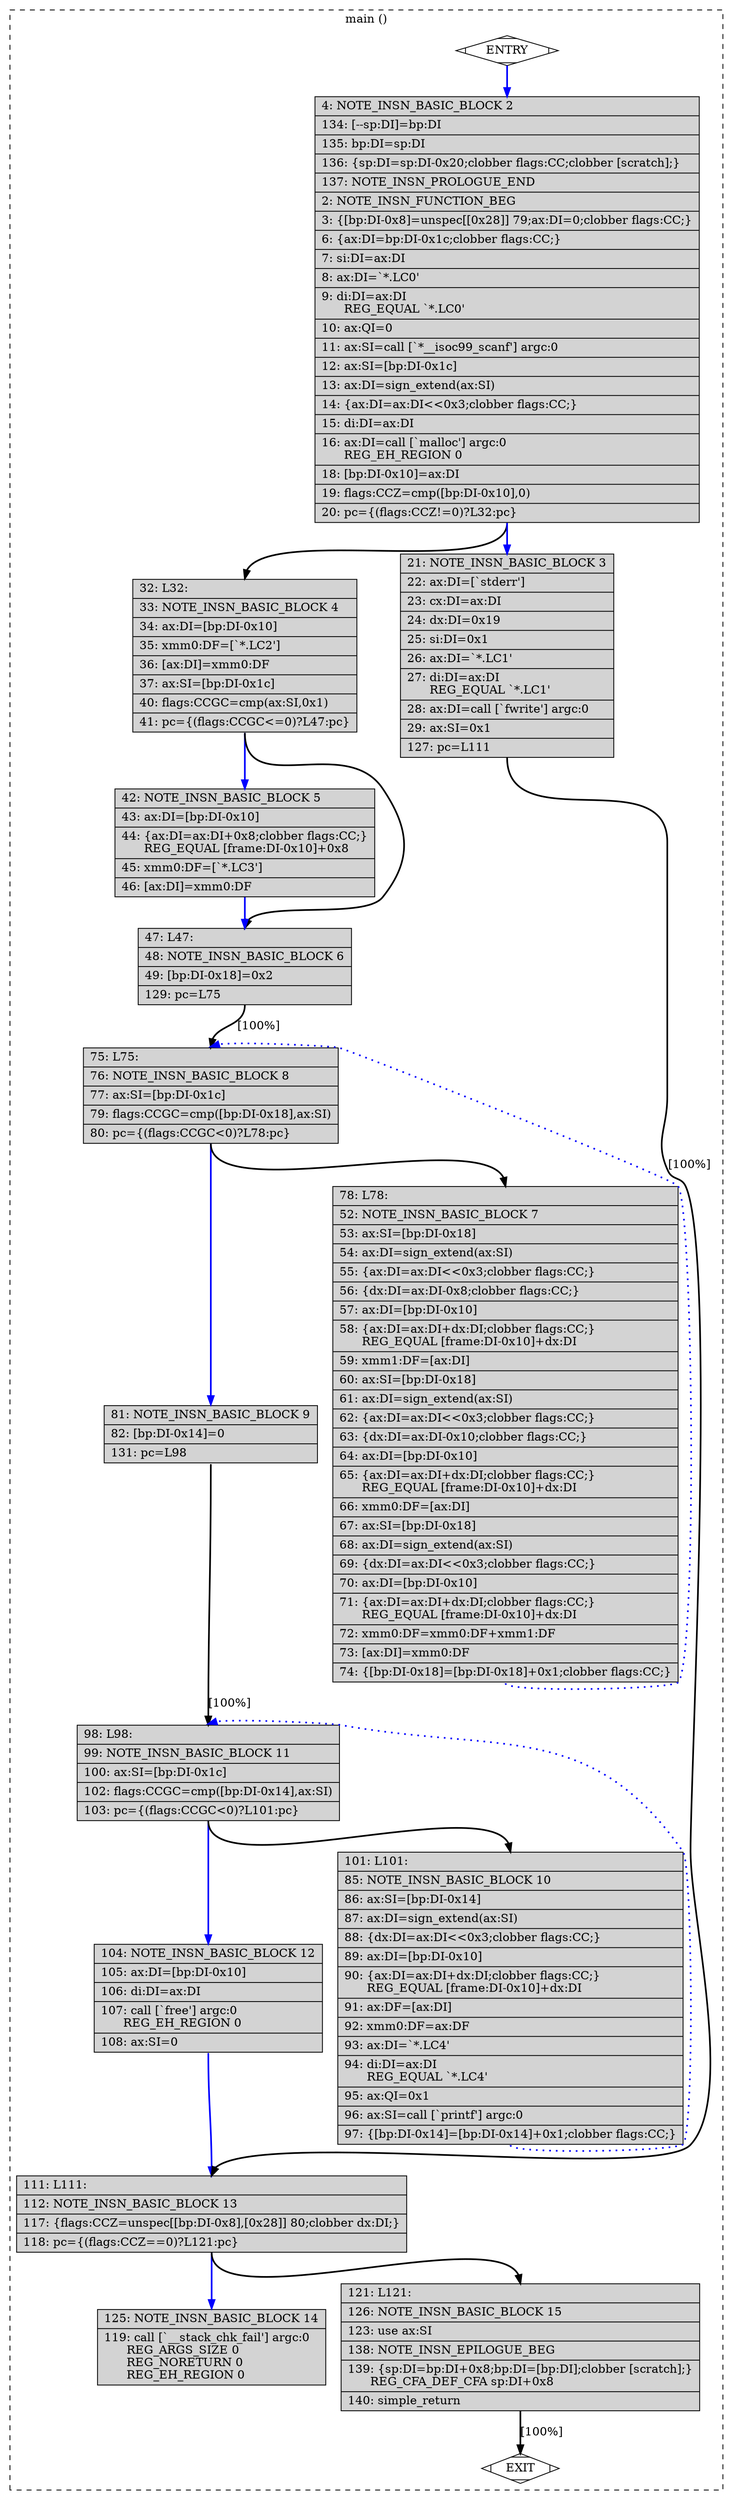 digraph "a-fib.c.305r.jump2" {
overlap=false;
subgraph "cluster_main" {
	style="dashed";
	color="black";
	label="main ()";
	fn_6_basic_block_0 [shape=Mdiamond,style=filled,fillcolor=white,label="ENTRY"];

	fn_6_basic_block_2 [shape=record,style=filled,fillcolor=lightgrey,label="{\ \ \ \ 4:\ NOTE_INSN_BASIC_BLOCK\ 2\l\
|\ \ 134:\ [--sp:DI]=bp:DI\l\
|\ \ 135:\ bp:DI=sp:DI\l\
|\ \ 136:\ \{sp:DI=sp:DI-0x20;clobber\ flags:CC;clobber\ [scratch];\}\l\
|\ \ 137:\ NOTE_INSN_PROLOGUE_END\l\
|\ \ \ \ 2:\ NOTE_INSN_FUNCTION_BEG\l\
|\ \ \ \ 3:\ \{[bp:DI-0x8]=unspec[[0x28]]\ 79;ax:DI=0;clobber\ flags:CC;\}\l\
|\ \ \ \ 6:\ \{ax:DI=bp:DI-0x1c;clobber\ flags:CC;\}\l\
|\ \ \ \ 7:\ si:DI=ax:DI\l\
|\ \ \ \ 8:\ ax:DI=`*.LC0'\l\
|\ \ \ \ 9:\ di:DI=ax:DI\l\
\ \ \ \ \ \ REG_EQUAL\ `*.LC0'\l\
|\ \ \ 10:\ ax:QI=0\l\
|\ \ \ 11:\ ax:SI=call\ [`*__isoc99_scanf']\ argc:0\l\
|\ \ \ 12:\ ax:SI=[bp:DI-0x1c]\l\
|\ \ \ 13:\ ax:DI=sign_extend(ax:SI)\l\
|\ \ \ 14:\ \{ax:DI=ax:DI\<\<0x3;clobber\ flags:CC;\}\l\
|\ \ \ 15:\ di:DI=ax:DI\l\
|\ \ \ 16:\ ax:DI=call\ [`malloc']\ argc:0\l\
\ \ \ \ \ \ REG_EH_REGION\ 0\l\
|\ \ \ 18:\ [bp:DI-0x10]=ax:DI\l\
|\ \ \ 19:\ flags:CCZ=cmp([bp:DI-0x10],0)\l\
|\ \ \ 20:\ pc=\{(flags:CCZ!=0)?L32:pc\}\l\
}"];

	fn_6_basic_block_4 [shape=record,style=filled,fillcolor=lightgrey,label="{\ \ \ 32:\ L32:\l\
|\ \ \ 33:\ NOTE_INSN_BASIC_BLOCK\ 4\l\
|\ \ \ 34:\ ax:DI=[bp:DI-0x10]\l\
|\ \ \ 35:\ xmm0:DF=[`*.LC2']\l\
|\ \ \ 36:\ [ax:DI]=xmm0:DF\l\
|\ \ \ 37:\ ax:SI=[bp:DI-0x1c]\l\
|\ \ \ 40:\ flags:CCGC=cmp(ax:SI,0x1)\l\
|\ \ \ 41:\ pc=\{(flags:CCGC\<=0)?L47:pc\}\l\
}"];

	fn_6_basic_block_5 [shape=record,style=filled,fillcolor=lightgrey,label="{\ \ \ 42:\ NOTE_INSN_BASIC_BLOCK\ 5\l\
|\ \ \ 43:\ ax:DI=[bp:DI-0x10]\l\
|\ \ \ 44:\ \{ax:DI=ax:DI+0x8;clobber\ flags:CC;\}\l\
\ \ \ \ \ \ REG_EQUAL\ [frame:DI-0x10]+0x8\l\
|\ \ \ 45:\ xmm0:DF=[`*.LC3']\l\
|\ \ \ 46:\ [ax:DI]=xmm0:DF\l\
}"];

	fn_6_basic_block_6 [shape=record,style=filled,fillcolor=lightgrey,label="{\ \ \ 47:\ L47:\l\
|\ \ \ 48:\ NOTE_INSN_BASIC_BLOCK\ 6\l\
|\ \ \ 49:\ [bp:DI-0x18]=0x2\l\
|\ \ 129:\ pc=L75\l\
}"];

	fn_6_basic_block_8 [shape=record,style=filled,fillcolor=lightgrey,label="{\ \ \ 75:\ L75:\l\
|\ \ \ 76:\ NOTE_INSN_BASIC_BLOCK\ 8\l\
|\ \ \ 77:\ ax:SI=[bp:DI-0x1c]\l\
|\ \ \ 79:\ flags:CCGC=cmp([bp:DI-0x18],ax:SI)\l\
|\ \ \ 80:\ pc=\{(flags:CCGC\<0)?L78:pc\}\l\
}"];

	fn_6_basic_block_9 [shape=record,style=filled,fillcolor=lightgrey,label="{\ \ \ 81:\ NOTE_INSN_BASIC_BLOCK\ 9\l\
|\ \ \ 82:\ [bp:DI-0x14]=0\l\
|\ \ 131:\ pc=L98\l\
}"];

	fn_6_basic_block_11 [shape=record,style=filled,fillcolor=lightgrey,label="{\ \ \ 98:\ L98:\l\
|\ \ \ 99:\ NOTE_INSN_BASIC_BLOCK\ 11\l\
|\ \ 100:\ ax:SI=[bp:DI-0x1c]\l\
|\ \ 102:\ flags:CCGC=cmp([bp:DI-0x14],ax:SI)\l\
|\ \ 103:\ pc=\{(flags:CCGC\<0)?L101:pc\}\l\
}"];

	fn_6_basic_block_12 [shape=record,style=filled,fillcolor=lightgrey,label="{\ \ 104:\ NOTE_INSN_BASIC_BLOCK\ 12\l\
|\ \ 105:\ ax:DI=[bp:DI-0x10]\l\
|\ \ 106:\ di:DI=ax:DI\l\
|\ \ 107:\ call\ [`free']\ argc:0\l\
\ \ \ \ \ \ REG_EH_REGION\ 0\l\
|\ \ 108:\ ax:SI=0\l\
}"];

	fn_6_basic_block_10 [shape=record,style=filled,fillcolor=lightgrey,label="{\ \ 101:\ L101:\l\
|\ \ \ 85:\ NOTE_INSN_BASIC_BLOCK\ 10\l\
|\ \ \ 86:\ ax:SI=[bp:DI-0x14]\l\
|\ \ \ 87:\ ax:DI=sign_extend(ax:SI)\l\
|\ \ \ 88:\ \{dx:DI=ax:DI\<\<0x3;clobber\ flags:CC;\}\l\
|\ \ \ 89:\ ax:DI=[bp:DI-0x10]\l\
|\ \ \ 90:\ \{ax:DI=ax:DI+dx:DI;clobber\ flags:CC;\}\l\
\ \ \ \ \ \ REG_EQUAL\ [frame:DI-0x10]+dx:DI\l\
|\ \ \ 91:\ ax:DF=[ax:DI]\l\
|\ \ \ 92:\ xmm0:DF=ax:DF\l\
|\ \ \ 93:\ ax:DI=`*.LC4'\l\
|\ \ \ 94:\ di:DI=ax:DI\l\
\ \ \ \ \ \ REG_EQUAL\ `*.LC4'\l\
|\ \ \ 95:\ ax:QI=0x1\l\
|\ \ \ 96:\ ax:SI=call\ [`printf']\ argc:0\l\
|\ \ \ 97:\ \{[bp:DI-0x14]=[bp:DI-0x14]+0x1;clobber\ flags:CC;\}\l\
}"];

	fn_6_basic_block_7 [shape=record,style=filled,fillcolor=lightgrey,label="{\ \ \ 78:\ L78:\l\
|\ \ \ 52:\ NOTE_INSN_BASIC_BLOCK\ 7\l\
|\ \ \ 53:\ ax:SI=[bp:DI-0x18]\l\
|\ \ \ 54:\ ax:DI=sign_extend(ax:SI)\l\
|\ \ \ 55:\ \{ax:DI=ax:DI\<\<0x3;clobber\ flags:CC;\}\l\
|\ \ \ 56:\ \{dx:DI=ax:DI-0x8;clobber\ flags:CC;\}\l\
|\ \ \ 57:\ ax:DI=[bp:DI-0x10]\l\
|\ \ \ 58:\ \{ax:DI=ax:DI+dx:DI;clobber\ flags:CC;\}\l\
\ \ \ \ \ \ REG_EQUAL\ [frame:DI-0x10]+dx:DI\l\
|\ \ \ 59:\ xmm1:DF=[ax:DI]\l\
|\ \ \ 60:\ ax:SI=[bp:DI-0x18]\l\
|\ \ \ 61:\ ax:DI=sign_extend(ax:SI)\l\
|\ \ \ 62:\ \{ax:DI=ax:DI\<\<0x3;clobber\ flags:CC;\}\l\
|\ \ \ 63:\ \{dx:DI=ax:DI-0x10;clobber\ flags:CC;\}\l\
|\ \ \ 64:\ ax:DI=[bp:DI-0x10]\l\
|\ \ \ 65:\ \{ax:DI=ax:DI+dx:DI;clobber\ flags:CC;\}\l\
\ \ \ \ \ \ REG_EQUAL\ [frame:DI-0x10]+dx:DI\l\
|\ \ \ 66:\ xmm0:DF=[ax:DI]\l\
|\ \ \ 67:\ ax:SI=[bp:DI-0x18]\l\
|\ \ \ 68:\ ax:DI=sign_extend(ax:SI)\l\
|\ \ \ 69:\ \{dx:DI=ax:DI\<\<0x3;clobber\ flags:CC;\}\l\
|\ \ \ 70:\ ax:DI=[bp:DI-0x10]\l\
|\ \ \ 71:\ \{ax:DI=ax:DI+dx:DI;clobber\ flags:CC;\}\l\
\ \ \ \ \ \ REG_EQUAL\ [frame:DI-0x10]+dx:DI\l\
|\ \ \ 72:\ xmm0:DF=xmm0:DF+xmm1:DF\l\
|\ \ \ 73:\ [ax:DI]=xmm0:DF\l\
|\ \ \ 74:\ \{[bp:DI-0x18]=[bp:DI-0x18]+0x1;clobber\ flags:CC;\}\l\
}"];

	fn_6_basic_block_3 [shape=record,style=filled,fillcolor=lightgrey,label="{\ \ \ 21:\ NOTE_INSN_BASIC_BLOCK\ 3\l\
|\ \ \ 22:\ ax:DI=[`stderr']\l\
|\ \ \ 23:\ cx:DI=ax:DI\l\
|\ \ \ 24:\ dx:DI=0x19\l\
|\ \ \ 25:\ si:DI=0x1\l\
|\ \ \ 26:\ ax:DI=`*.LC1'\l\
|\ \ \ 27:\ di:DI=ax:DI\l\
\ \ \ \ \ \ REG_EQUAL\ `*.LC1'\l\
|\ \ \ 28:\ ax:DI=call\ [`fwrite']\ argc:0\l\
|\ \ \ 29:\ ax:SI=0x1\l\
|\ \ 127:\ pc=L111\l\
}"];

	fn_6_basic_block_13 [shape=record,style=filled,fillcolor=lightgrey,label="{\ \ 111:\ L111:\l\
|\ \ 112:\ NOTE_INSN_BASIC_BLOCK\ 13\l\
|\ \ 117:\ \{flags:CCZ=unspec[[bp:DI-0x8],[0x28]]\ 80;clobber\ dx:DI;\}\l\
|\ \ 118:\ pc=\{(flags:CCZ==0)?L121:pc\}\l\
}"];

	fn_6_basic_block_14 [shape=record,style=filled,fillcolor=lightgrey,label="{\ \ 125:\ NOTE_INSN_BASIC_BLOCK\ 14\l\
|\ \ 119:\ call\ [`__stack_chk_fail']\ argc:0\l\
\ \ \ \ \ \ REG_ARGS_SIZE\ 0\l\
\ \ \ \ \ \ REG_NORETURN\ 0\l\
\ \ \ \ \ \ REG_EH_REGION\ 0\l\
}"];

	fn_6_basic_block_15 [shape=record,style=filled,fillcolor=lightgrey,label="{\ \ 121:\ L121:\l\
|\ \ 126:\ NOTE_INSN_BASIC_BLOCK\ 15\l\
|\ \ 123:\ use\ ax:SI\l\
|\ \ 138:\ NOTE_INSN_EPILOGUE_BEG\l\
|\ \ 139:\ \{sp:DI=bp:DI+0x8;bp:DI=[bp:DI];clobber\ [scratch];\}\l\
\ \ \ \ \ \ REG_CFA_DEF_CFA\ sp:DI+0x8\l\
|\ \ 140:\ simple_return\l\
}"];

	fn_6_basic_block_1 [shape=Mdiamond,style=filled,fillcolor=white,label="EXIT"];

	fn_6_basic_block_0:s -> fn_6_basic_block_2:n [style="solid,bold",color=blue,weight=100,constraint=true];
	fn_6_basic_block_2:s -> fn_6_basic_block_3:n [style="solid,bold",color=blue,weight=100,constraint=true];
	fn_6_basic_block_2:s -> fn_6_basic_block_4:n [style="solid,bold",color=black,weight=10,constraint=true];
	fn_6_basic_block_3:s -> fn_6_basic_block_13:n [style="solid,bold",color=black,weight=10,constraint=true,label="[100%]"];
	fn_6_basic_block_4:s -> fn_6_basic_block_5:n [style="solid,bold",color=blue,weight=100,constraint=true];
	fn_6_basic_block_4:s -> fn_6_basic_block_6:n [style="solid,bold",color=black,weight=10,constraint=true];
	fn_6_basic_block_5:s -> fn_6_basic_block_6:n [style="solid,bold",color=blue,weight=100,constraint=true];
	fn_6_basic_block_6:s -> fn_6_basic_block_8:n [style="solid,bold",color=black,weight=10,constraint=true,label="[100%]"];
	fn_6_basic_block_7:s -> fn_6_basic_block_8:n [style="dotted,bold",color=blue,weight=10,constraint=false];
	fn_6_basic_block_8:s -> fn_6_basic_block_7:n [style="solid,bold",color=black,weight=10,constraint=true];
	fn_6_basic_block_8:s -> fn_6_basic_block_9:n [style="solid,bold",color=blue,weight=100,constraint=true];
	fn_6_basic_block_9:s -> fn_6_basic_block_11:n [style="solid,bold",color=black,weight=10,constraint=true,label="[100%]"];
	fn_6_basic_block_10:s -> fn_6_basic_block_11:n [style="dotted,bold",color=blue,weight=10,constraint=false];
	fn_6_basic_block_11:s -> fn_6_basic_block_10:n [style="solid,bold",color=black,weight=10,constraint=true];
	fn_6_basic_block_11:s -> fn_6_basic_block_12:n [style="solid,bold",color=blue,weight=100,constraint=true];
	fn_6_basic_block_12:s -> fn_6_basic_block_13:n [style="solid,bold",color=blue,weight=100,constraint=true];
	fn_6_basic_block_13:s -> fn_6_basic_block_15:n [style="solid,bold",color=black,weight=10,constraint=true];
	fn_6_basic_block_13:s -> fn_6_basic_block_14:n [style="solid,bold",color=blue,weight=100,constraint=true];
	fn_6_basic_block_15:s -> fn_6_basic_block_1:n [style="solid,bold",color=black,weight=10,constraint=true,label="[100%]"];
	fn_6_basic_block_0:s -> fn_6_basic_block_1:n [style="invis",constraint=true];
}
}
